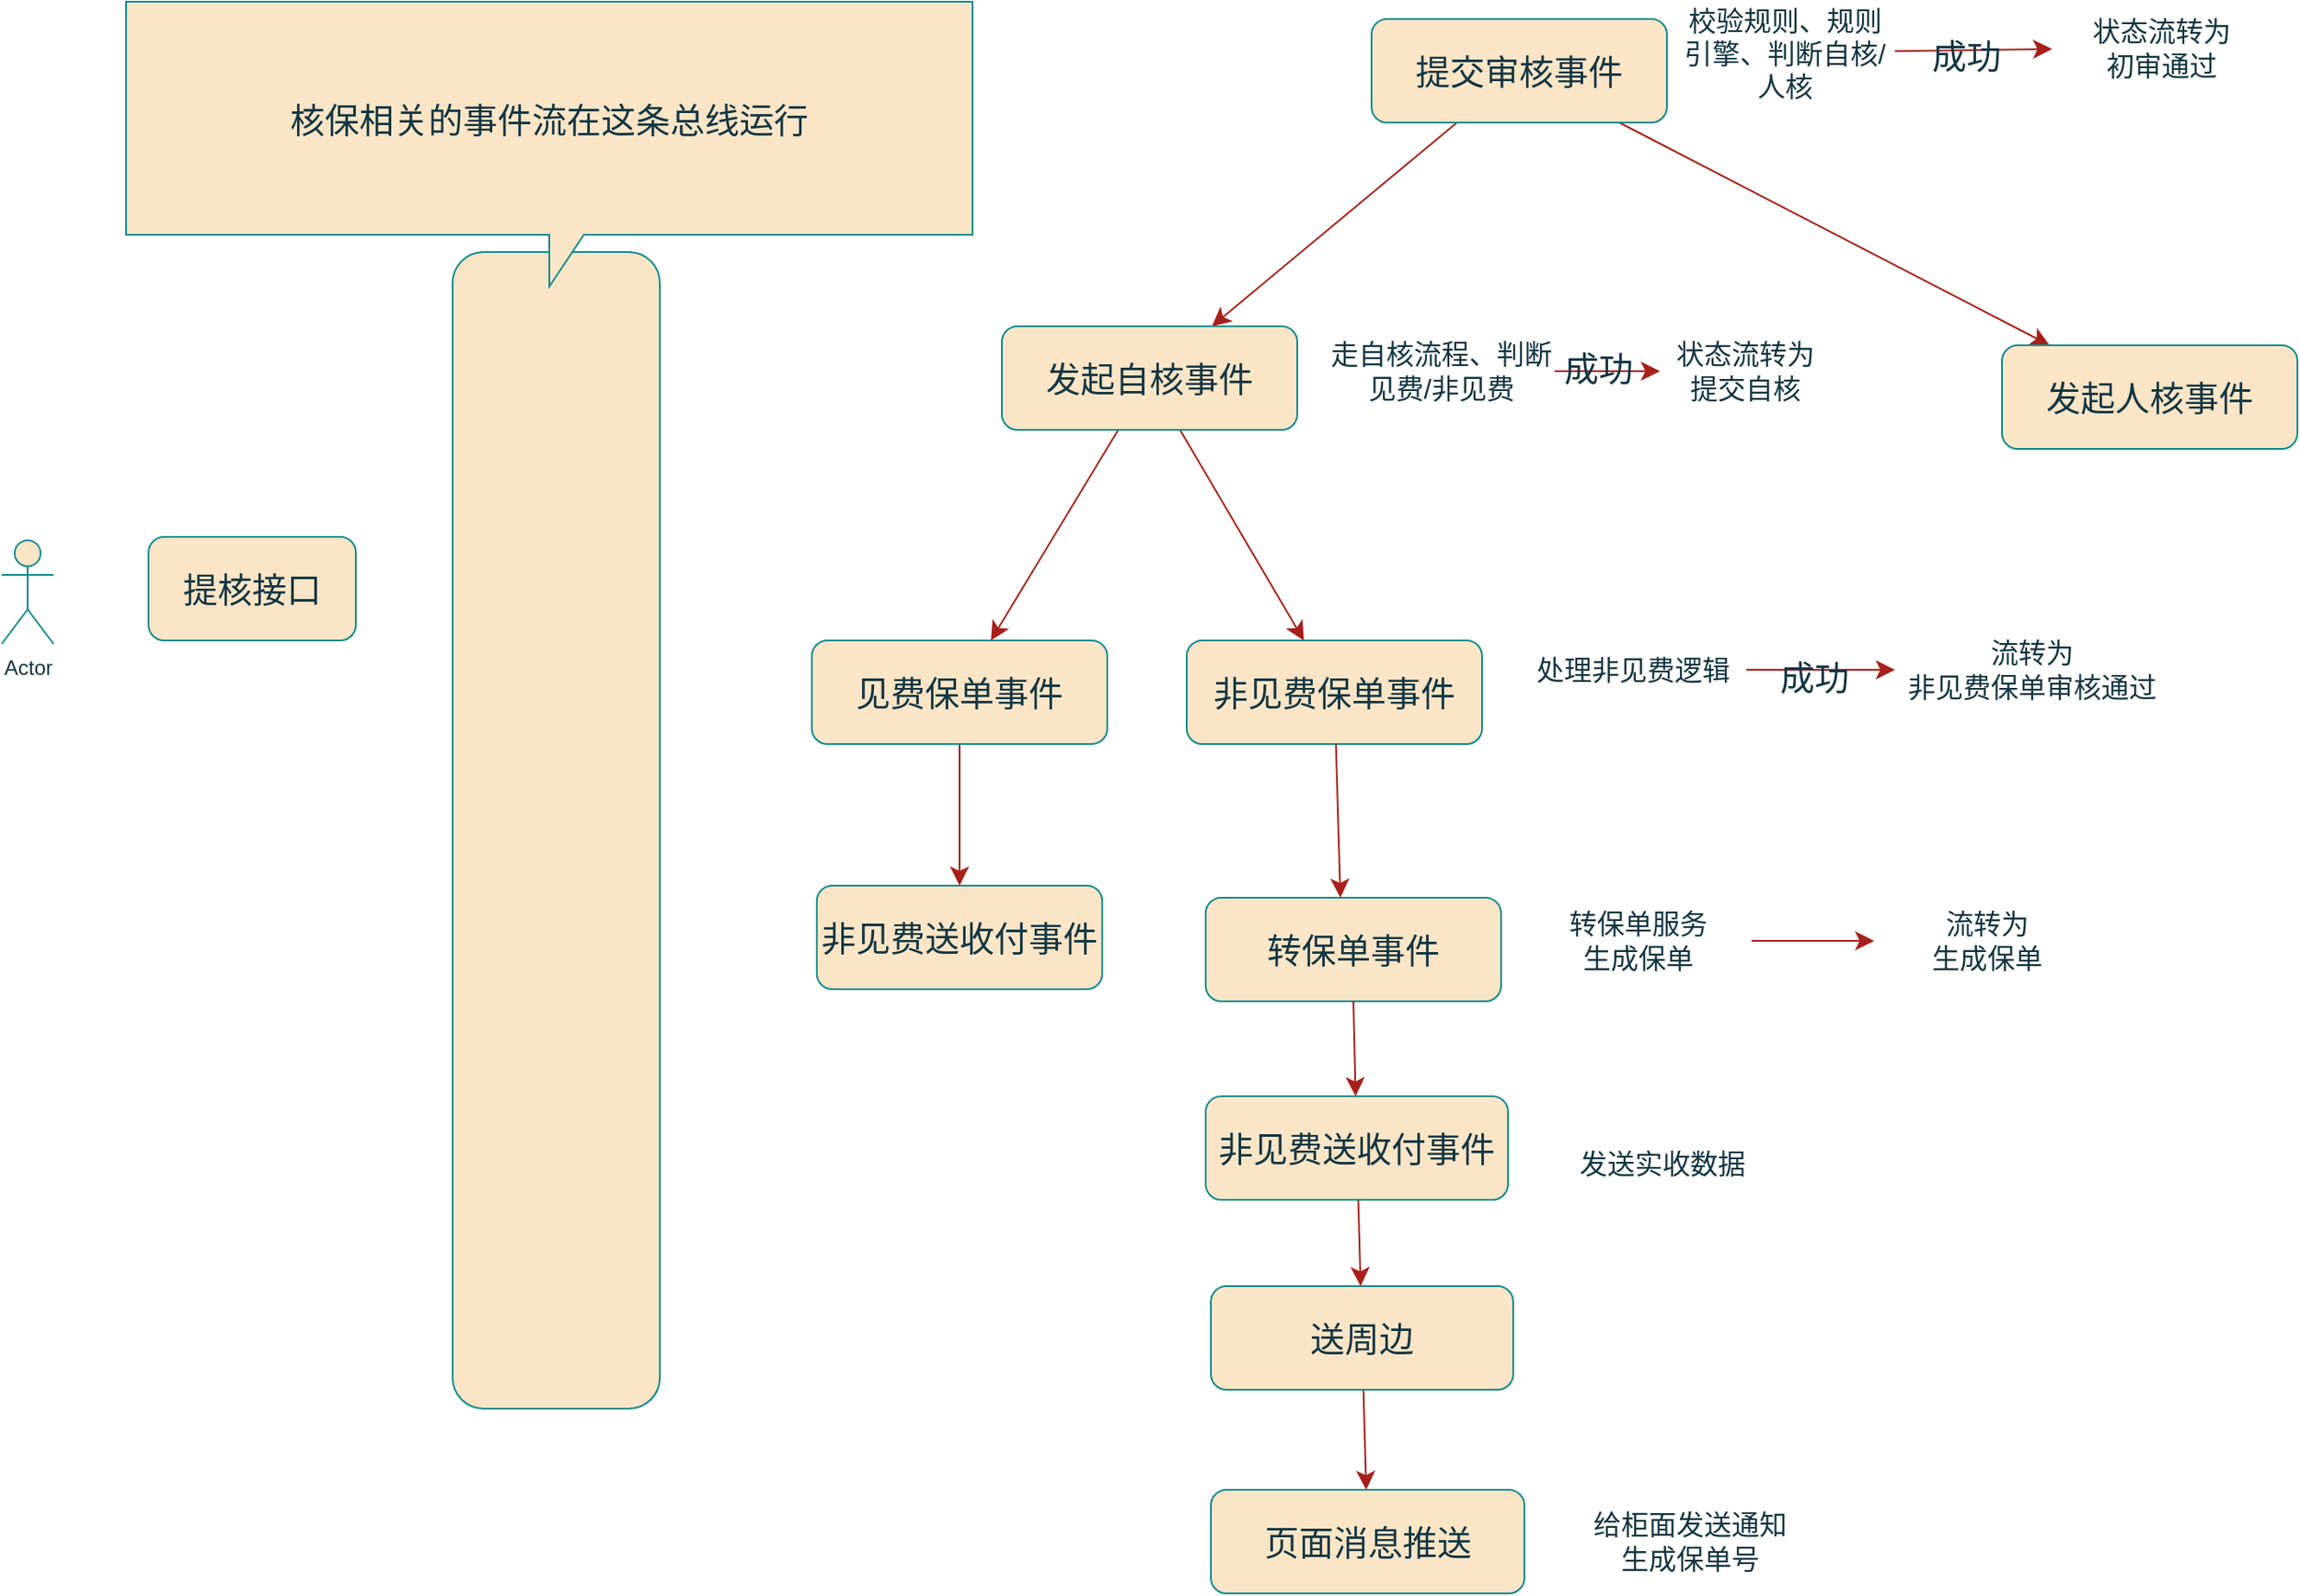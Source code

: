 <mxfile version="24.4.0" type="github">
  <diagram name="第 1 页" id="bvI0bnbR4m2EuvqrLbbR">
    <mxGraphModel dx="2087" dy="1448" grid="0" gridSize="10" guides="1" tooltips="1" connect="1" arrows="1" fold="1" page="0" pageScale="1" pageWidth="827" pageHeight="1169" math="0" shadow="0">
      <root>
        <mxCell id="0" />
        <mxCell id="1" parent="0" />
        <mxCell id="H6O30uMF4Tg4BtCk4nz9-16" style="edgeStyle=none;curved=1;rounded=0;orthogonalLoop=1;jettySize=auto;html=1;fontSize=12;startSize=8;endSize=8;labelBackgroundColor=none;strokeColor=#A8201A;fontColor=default;" edge="1" parent="1" source="H6O30uMF4Tg4BtCk4nz9-1" target="H6O30uMF4Tg4BtCk4nz9-9">
          <mxGeometry relative="1" as="geometry" />
        </mxCell>
        <mxCell id="H6O30uMF4Tg4BtCk4nz9-17" style="edgeStyle=none;curved=1;rounded=0;orthogonalLoop=1;jettySize=auto;html=1;fontSize=12;startSize=8;endSize=8;labelBackgroundColor=none;strokeColor=#A8201A;fontColor=default;" edge="1" parent="1" source="H6O30uMF4Tg4BtCk4nz9-1" target="H6O30uMF4Tg4BtCk4nz9-14">
          <mxGeometry relative="1" as="geometry" />
        </mxCell>
        <mxCell id="H6O30uMF4Tg4BtCk4nz9-1" value="&lt;font style=&quot;font-size: 20px;&quot;&gt;提交审核事件&lt;/font&gt;" style="rounded=1;whiteSpace=wrap;html=1;labelBackgroundColor=none;fillColor=#FAE5C7;strokeColor=#0F8B8D;fontColor=#143642;" vertex="1" parent="1">
          <mxGeometry x="425" y="-345" width="171" height="60" as="geometry" />
        </mxCell>
        <mxCell id="H6O30uMF4Tg4BtCk4nz9-3" value="Actor" style="shape=umlActor;verticalLabelPosition=bottom;verticalAlign=top;html=1;outlineConnect=0;labelBackgroundColor=none;fillColor=#FAE5C7;strokeColor=#0F8B8D;fontColor=#143642;" vertex="1" parent="1">
          <mxGeometry x="-368" y="-43" width="30" height="60" as="geometry" />
        </mxCell>
        <mxCell id="H6O30uMF4Tg4BtCk4nz9-4" value="&lt;font style=&quot;font-size: 20px;&quot;&gt;提核接口&lt;/font&gt;" style="rounded=1;whiteSpace=wrap;html=1;labelBackgroundColor=none;fillColor=#FAE5C7;strokeColor=#0F8B8D;fontColor=#143642;" vertex="1" parent="1">
          <mxGeometry x="-283" y="-45" width="120" height="60" as="geometry" />
        </mxCell>
        <mxCell id="H6O30uMF4Tg4BtCk4nz9-5" value="" style="rounded=1;whiteSpace=wrap;html=1;labelBackgroundColor=none;fillColor=#FAE5C7;strokeColor=#0F8B8D;fontColor=#143642;" vertex="1" parent="1">
          <mxGeometry x="-107" y="-210" width="120" height="670" as="geometry" />
        </mxCell>
        <mxCell id="H6O30uMF4Tg4BtCk4nz9-6" value="&lt;font style=&quot;font-size: 20px;&quot;&gt;核保相关的事件流在这条总线运行&lt;/font&gt;" style="shape=callout;whiteSpace=wrap;html=1;perimeter=calloutPerimeter;labelBackgroundColor=none;fillColor=#FAE5C7;strokeColor=#0F8B8D;fontColor=#143642;" vertex="1" parent="1">
          <mxGeometry x="-296" y="-355" width="490" height="165" as="geometry" />
        </mxCell>
        <mxCell id="H6O30uMF4Tg4BtCk4nz9-18" style="edgeStyle=none;curved=1;rounded=0;orthogonalLoop=1;jettySize=auto;html=1;fontSize=12;startSize=8;endSize=8;labelBackgroundColor=none;strokeColor=#A8201A;fontColor=default;" edge="1" parent="1" source="H6O30uMF4Tg4BtCk4nz9-9" target="H6O30uMF4Tg4BtCk4nz9-11">
          <mxGeometry relative="1" as="geometry" />
        </mxCell>
        <mxCell id="H6O30uMF4Tg4BtCk4nz9-19" style="edgeStyle=none;curved=1;rounded=0;orthogonalLoop=1;jettySize=auto;html=1;fontSize=12;startSize=8;endSize=8;labelBackgroundColor=none;strokeColor=#A8201A;fontColor=default;" edge="1" parent="1" source="H6O30uMF4Tg4BtCk4nz9-9" target="H6O30uMF4Tg4BtCk4nz9-12">
          <mxGeometry relative="1" as="geometry" />
        </mxCell>
        <mxCell id="H6O30uMF4Tg4BtCk4nz9-9" value="&lt;font style=&quot;font-size: 20px;&quot;&gt;发起自核事件&lt;/font&gt;" style="rounded=1;whiteSpace=wrap;html=1;labelBackgroundColor=none;fillColor=#FAE5C7;strokeColor=#0F8B8D;fontColor=#143642;" vertex="1" parent="1">
          <mxGeometry x="211" y="-167" width="171" height="60" as="geometry" />
        </mxCell>
        <mxCell id="H6O30uMF4Tg4BtCk4nz9-49" value="" style="edgeStyle=none;curved=1;rounded=0;orthogonalLoop=1;jettySize=auto;html=1;fontSize=12;startSize=8;endSize=8;labelBackgroundColor=none;strokeColor=#A8201A;fontColor=default;" edge="1" parent="1" source="H6O30uMF4Tg4BtCk4nz9-11" target="H6O30uMF4Tg4BtCk4nz9-48">
          <mxGeometry relative="1" as="geometry" />
        </mxCell>
        <mxCell id="H6O30uMF4Tg4BtCk4nz9-11" value="&lt;font style=&quot;font-size: 20px;&quot;&gt;见费保单事件&lt;/font&gt;" style="rounded=1;whiteSpace=wrap;html=1;labelBackgroundColor=none;fillColor=#FAE5C7;strokeColor=#0F8B8D;fontColor=#143642;" vertex="1" parent="1">
          <mxGeometry x="101" y="15" width="171" height="60" as="geometry" />
        </mxCell>
        <mxCell id="H6O30uMF4Tg4BtCk4nz9-12" value="&lt;font style=&quot;font-size: 20px;&quot;&gt;非见费保单事件&lt;/font&gt;" style="rounded=1;whiteSpace=wrap;html=1;labelBackgroundColor=none;fillColor=#FAE5C7;strokeColor=#0F8B8D;fontColor=#143642;" vertex="1" parent="1">
          <mxGeometry x="318" y="15" width="171" height="60" as="geometry" />
        </mxCell>
        <mxCell id="H6O30uMF4Tg4BtCk4nz9-13" value="&lt;font style=&quot;font-size: 20px;&quot;&gt;转保单事件&lt;/font&gt;" style="rounded=1;whiteSpace=wrap;html=1;labelBackgroundColor=none;fillColor=#FAE5C7;strokeColor=#0F8B8D;fontColor=#143642;" vertex="1" parent="1">
          <mxGeometry x="329" y="164" width="171" height="60" as="geometry" />
        </mxCell>
        <mxCell id="H6O30uMF4Tg4BtCk4nz9-14" value="&lt;font style=&quot;font-size: 20px;&quot;&gt;发起人核事件&lt;/font&gt;" style="rounded=1;whiteSpace=wrap;html=1;labelBackgroundColor=none;fillColor=#FAE5C7;strokeColor=#0F8B8D;fontColor=#143642;" vertex="1" parent="1">
          <mxGeometry x="790" y="-156" width="171" height="60" as="geometry" />
        </mxCell>
        <mxCell id="H6O30uMF4Tg4BtCk4nz9-21" style="edgeStyle=none;curved=1;rounded=0;orthogonalLoop=1;jettySize=auto;html=1;entryX=0.456;entryY=0;entryDx=0;entryDy=0;entryPerimeter=0;fontSize=12;startSize=8;endSize=8;labelBackgroundColor=none;strokeColor=#A8201A;fontColor=default;" edge="1" parent="1" source="H6O30uMF4Tg4BtCk4nz9-12" target="H6O30uMF4Tg4BtCk4nz9-13">
          <mxGeometry relative="1" as="geometry" />
        </mxCell>
        <mxCell id="H6O30uMF4Tg4BtCk4nz9-27" value="" style="edgeStyle=none;curved=1;rounded=0;orthogonalLoop=1;jettySize=auto;html=1;fontSize=12;startSize=8;endSize=8;labelBackgroundColor=none;strokeColor=#A8201A;fontColor=default;" edge="1" parent="1" source="H6O30uMF4Tg4BtCk4nz9-24" target="H6O30uMF4Tg4BtCk4nz9-26">
          <mxGeometry relative="1" as="geometry" />
        </mxCell>
        <mxCell id="H6O30uMF4Tg4BtCk4nz9-40" value="&lt;font style=&quot;font-size: 20px;&quot;&gt;成功&lt;/font&gt;" style="edgeLabel;html=1;align=center;verticalAlign=middle;resizable=0;points=[];fontSize=12;labelBackgroundColor=none;fontColor=#143642;" vertex="1" connectable="0" parent="H6O30uMF4Tg4BtCk4nz9-27">
          <mxGeometry x="-0.1" y="-3" relative="1" as="geometry">
            <mxPoint as="offset" />
          </mxGeometry>
        </mxCell>
        <mxCell id="H6O30uMF4Tg4BtCk4nz9-24" value="校验规则、规则引擎、判断自核/人核" style="text;html=1;align=center;verticalAlign=middle;whiteSpace=wrap;rounded=0;fontSize=16;labelBackgroundColor=none;fontColor=#143642;" vertex="1" parent="1">
          <mxGeometry x="601" y="-345" width="127" height="39" as="geometry" />
        </mxCell>
        <mxCell id="H6O30uMF4Tg4BtCk4nz9-31" value="" style="edgeStyle=none;curved=1;rounded=0;orthogonalLoop=1;jettySize=auto;html=1;fontSize=12;startSize=8;endSize=8;labelBackgroundColor=none;strokeColor=#A8201A;fontColor=default;" edge="1" parent="1" source="H6O30uMF4Tg4BtCk4nz9-25" target="H6O30uMF4Tg4BtCk4nz9-30">
          <mxGeometry relative="1" as="geometry" />
        </mxCell>
        <mxCell id="H6O30uMF4Tg4BtCk4nz9-42" value="&lt;font style=&quot;font-size: 20px;&quot;&gt;成功&lt;/font&gt;" style="edgeLabel;html=1;align=center;verticalAlign=middle;resizable=0;points=[];fontSize=12;labelBackgroundColor=none;fontColor=#143642;" vertex="1" connectable="0" parent="H6O30uMF4Tg4BtCk4nz9-31">
          <mxGeometry x="-0.552" y="2" relative="1" as="geometry">
            <mxPoint x="11" as="offset" />
          </mxGeometry>
        </mxCell>
        <mxCell id="H6O30uMF4Tg4BtCk4nz9-25" value="走自核流程、判断见费/非见费" style="text;html=1;align=center;verticalAlign=middle;whiteSpace=wrap;rounded=0;fontSize=16;labelBackgroundColor=none;fontColor=#143642;" vertex="1" parent="1">
          <mxGeometry x="400" y="-156" width="131" height="30" as="geometry" />
        </mxCell>
        <mxCell id="H6O30uMF4Tg4BtCk4nz9-26" value="状态流转为&lt;div&gt;初审通过&lt;/div&gt;" style="text;html=1;align=center;verticalAlign=middle;whiteSpace=wrap;rounded=0;fontSize=16;labelBackgroundColor=none;fontColor=#143642;" vertex="1" parent="1">
          <mxGeometry x="819" y="-348" width="127" height="39" as="geometry" />
        </mxCell>
        <mxCell id="H6O30uMF4Tg4BtCk4nz9-30" value="状态流转为&lt;div&gt;提交自核&lt;/div&gt;" style="text;html=1;align=center;verticalAlign=middle;whiteSpace=wrap;rounded=0;fontSize=16;labelBackgroundColor=none;fontColor=#143642;" vertex="1" parent="1">
          <mxGeometry x="592" y="-156" width="99" height="30" as="geometry" />
        </mxCell>
        <mxCell id="H6O30uMF4Tg4BtCk4nz9-35" value="" style="edgeStyle=none;curved=1;rounded=0;orthogonalLoop=1;jettySize=auto;html=1;fontSize=12;startSize=8;endSize=8;labelBackgroundColor=none;strokeColor=#A8201A;fontColor=default;" edge="1" parent="1" source="H6O30uMF4Tg4BtCk4nz9-32" target="H6O30uMF4Tg4BtCk4nz9-34">
          <mxGeometry relative="1" as="geometry" />
        </mxCell>
        <mxCell id="H6O30uMF4Tg4BtCk4nz9-45" value="&lt;font style=&quot;font-size: 20px;&quot;&gt;成功&lt;/font&gt;" style="edgeLabel;html=1;align=center;verticalAlign=middle;resizable=0;points=[];fontSize=12;labelBackgroundColor=none;fontColor=#143642;" vertex="1" connectable="0" parent="H6O30uMF4Tg4BtCk4nz9-35">
          <mxGeometry x="-0.098" y="-4" relative="1" as="geometry">
            <mxPoint as="offset" />
          </mxGeometry>
        </mxCell>
        <mxCell id="H6O30uMF4Tg4BtCk4nz9-32" value="处理非见费逻辑" style="text;html=1;align=center;verticalAlign=middle;whiteSpace=wrap;rounded=0;fontSize=16;labelBackgroundColor=none;fontColor=#143642;" vertex="1" parent="1">
          <mxGeometry x="511" y="17" width="131" height="30" as="geometry" />
        </mxCell>
        <mxCell id="H6O30uMF4Tg4BtCk4nz9-37" value="" style="edgeStyle=none;curved=1;rounded=0;orthogonalLoop=1;jettySize=auto;html=1;fontSize=12;startSize=8;endSize=8;labelBackgroundColor=none;strokeColor=#A8201A;fontColor=default;" edge="1" parent="1" source="H6O30uMF4Tg4BtCk4nz9-33" target="H6O30uMF4Tg4BtCk4nz9-36">
          <mxGeometry relative="1" as="geometry" />
        </mxCell>
        <mxCell id="H6O30uMF4Tg4BtCk4nz9-33" value="转保单服务&lt;div&gt;生成保单&lt;/div&gt;" style="text;html=1;align=center;verticalAlign=middle;whiteSpace=wrap;rounded=0;fontSize=16;labelBackgroundColor=none;fontColor=#143642;" vertex="1" parent="1">
          <mxGeometry x="514" y="174" width="131" height="30" as="geometry" />
        </mxCell>
        <mxCell id="H6O30uMF4Tg4BtCk4nz9-34" value="流转为&lt;div&gt;非见费保单审核通过&lt;/div&gt;" style="text;html=1;align=center;verticalAlign=middle;whiteSpace=wrap;rounded=0;fontSize=16;labelBackgroundColor=none;fontColor=#143642;" vertex="1" parent="1">
          <mxGeometry x="728" y="17" width="159" height="30" as="geometry" />
        </mxCell>
        <mxCell id="H6O30uMF4Tg4BtCk4nz9-36" value="&lt;div&gt;流转为&lt;/div&gt;&lt;div&gt;生成保单&lt;/div&gt;" style="text;html=1;align=center;verticalAlign=middle;whiteSpace=wrap;rounded=0;fontSize=16;labelBackgroundColor=none;fontColor=#143642;" vertex="1" parent="1">
          <mxGeometry x="716" y="174" width="131" height="30" as="geometry" />
        </mxCell>
        <mxCell id="H6O30uMF4Tg4BtCk4nz9-38" style="edgeStyle=none;curved=1;rounded=0;orthogonalLoop=1;jettySize=auto;html=1;exitX=0;exitY=0.5;exitDx=0;exitDy=0;fontSize=12;startSize=8;endSize=8;labelBackgroundColor=none;strokeColor=#A8201A;fontColor=default;" edge="1" parent="1" source="H6O30uMF4Tg4BtCk4nz9-26" target="H6O30uMF4Tg4BtCk4nz9-26">
          <mxGeometry relative="1" as="geometry" />
        </mxCell>
        <mxCell id="H6O30uMF4Tg4BtCk4nz9-39" style="edgeStyle=none;curved=1;rounded=0;orthogonalLoop=1;jettySize=auto;html=1;exitX=0;exitY=0.5;exitDx=0;exitDy=0;fontSize=12;startSize=8;endSize=8;labelBackgroundColor=none;strokeColor=#A8201A;fontColor=default;" edge="1" parent="1" source="H6O30uMF4Tg4BtCk4nz9-26" target="H6O30uMF4Tg4BtCk4nz9-26">
          <mxGeometry relative="1" as="geometry" />
        </mxCell>
        <mxCell id="H6O30uMF4Tg4BtCk4nz9-51" value="" style="edgeStyle=none;curved=1;rounded=0;orthogonalLoop=1;jettySize=auto;html=1;fontSize=12;startSize=8;endSize=8;labelBackgroundColor=none;strokeColor=#A8201A;fontColor=default;" edge="1" parent="1" source="H6O30uMF4Tg4BtCk4nz9-46" target="H6O30uMF4Tg4BtCk4nz9-50">
          <mxGeometry relative="1" as="geometry" />
        </mxCell>
        <mxCell id="H6O30uMF4Tg4BtCk4nz9-46" value="&lt;span style=&quot;font-size: 20px;&quot;&gt;非见费送收付事件&lt;/span&gt;" style="whiteSpace=wrap;html=1;rounded=1;labelBackgroundColor=none;fillColor=#FAE5C7;strokeColor=#0F8B8D;fontColor=#143642;" vertex="1" parent="1">
          <mxGeometry x="329" y="279" width="175" height="60" as="geometry" />
        </mxCell>
        <mxCell id="H6O30uMF4Tg4BtCk4nz9-48" value="&lt;span style=&quot;font-size: 20px;&quot;&gt;非见费送收付事件&lt;/span&gt;" style="whiteSpace=wrap;html=1;rounded=1;labelBackgroundColor=none;fillColor=#FAE5C7;strokeColor=#0F8B8D;fontColor=#143642;" vertex="1" parent="1">
          <mxGeometry x="103.87" y="157" width="165.25" height="60" as="geometry" />
        </mxCell>
        <mxCell id="H6O30uMF4Tg4BtCk4nz9-55" value="" style="edgeStyle=none;curved=1;rounded=0;orthogonalLoop=1;jettySize=auto;html=1;fontSize=12;startSize=8;endSize=8;labelBackgroundColor=none;strokeColor=#A8201A;fontColor=default;" edge="1" parent="1" source="H6O30uMF4Tg4BtCk4nz9-50" target="H6O30uMF4Tg4BtCk4nz9-54">
          <mxGeometry relative="1" as="geometry" />
        </mxCell>
        <mxCell id="H6O30uMF4Tg4BtCk4nz9-50" value="&lt;font style=&quot;font-size: 20px;&quot;&gt;送周边&lt;/font&gt;" style="whiteSpace=wrap;html=1;rounded=1;labelBackgroundColor=none;fillColor=#FAE5C7;strokeColor=#0F8B8D;fontColor=#143642;" vertex="1" parent="1">
          <mxGeometry x="332" y="389" width="175" height="60" as="geometry" />
        </mxCell>
        <mxCell id="H6O30uMF4Tg4BtCk4nz9-53" value="发送实收数据" style="text;html=1;align=center;verticalAlign=middle;whiteSpace=wrap;rounded=0;fontSize=16;labelBackgroundColor=none;fontColor=#143642;" vertex="1" parent="1">
          <mxGeometry x="528" y="303" width="131" height="30" as="geometry" />
        </mxCell>
        <mxCell id="H6O30uMF4Tg4BtCk4nz9-54" value="&lt;font style=&quot;font-size: 20px;&quot;&gt;页面消息推送&lt;/font&gt;" style="whiteSpace=wrap;html=1;rounded=1;labelBackgroundColor=none;fillColor=#FAE5C7;strokeColor=#0F8B8D;fontColor=#143642;" vertex="1" parent="1">
          <mxGeometry x="332" y="507" width="181.5" height="60" as="geometry" />
        </mxCell>
        <mxCell id="H6O30uMF4Tg4BtCk4nz9-56" value="给柜面发送通知&lt;div&gt;生成保单号&lt;/div&gt;" style="text;html=1;align=center;verticalAlign=middle;whiteSpace=wrap;rounded=0;fontSize=16;labelBackgroundColor=none;fontColor=#143642;" vertex="1" parent="1">
          <mxGeometry x="544" y="522" width="131" height="30" as="geometry" />
        </mxCell>
        <mxCell id="H6O30uMF4Tg4BtCk4nz9-59" value="" style="edgeStyle=none;curved=1;rounded=0;orthogonalLoop=1;jettySize=auto;html=1;fontSize=12;startSize=8;endSize=8;exitX=0.5;exitY=1;exitDx=0;exitDy=0;labelBackgroundColor=none;strokeColor=#A8201A;fontColor=default;" edge="1" parent="1" source="H6O30uMF4Tg4BtCk4nz9-13" target="H6O30uMF4Tg4BtCk4nz9-46">
          <mxGeometry relative="1" as="geometry">
            <mxPoint x="415.013" y="328" as="sourcePoint" />
          </mxGeometry>
        </mxCell>
      </root>
    </mxGraphModel>
  </diagram>
</mxfile>
